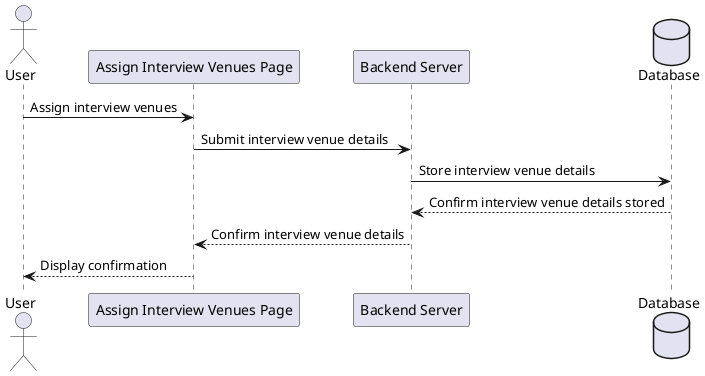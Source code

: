 @startuml
actor "User" as Staff
participant "Assign Interview Venues Page" as AssignInterviewVenuesPage
participant "Backend Server" as BackendServer
database Database

Staff -> AssignInterviewVenuesPage: Assign interview venues
AssignInterviewVenuesPage -> BackendServer: Submit interview venue details
BackendServer -> Database: Store interview venue details
Database --> BackendServer: Confirm interview venue details stored
BackendServer --> AssignInterviewVenuesPage: Confirm interview venue details
AssignInterviewVenuesPage --> Staff: Display confirmation
@enduml